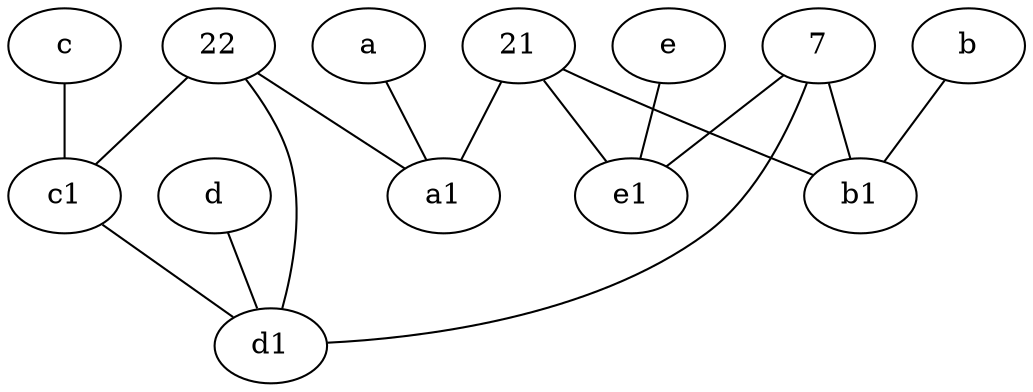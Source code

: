 graph {
	node [labelfontsize=50]
	21 [labelfontsize=50]
	c [labelfontsize=50 pos="4.5,2!"]
	22 [labelfontsize=50]
	a1 [labelfontsize=50 pos="8,3!"]
	7 [labelfontsize=50]
	d [labelfontsize=50 pos="2,5!"]
	e1 [labelfontsize=50 pos="7,7!"]
	d1 [labelfontsize=50 pos="3,5!"]
	e [labelfontsize=50 pos="7,9!"]
	a [labelfontsize=50 pos="8,2!"]
	c1 [labelfontsize=50 pos="4.5,3!"]
	b [labelfontsize=50 pos="10,4!"]
	b1 [labelfontsize=50 pos="9,4!"]
	a -- a1
	22 -- c1
	b -- b1
	21 -- e1
	7 -- e1
	d -- d1
	21 -- a1
	7 -- d1
	22 -- a1
	21 -- b1
	7 -- b1
	e -- e1
	22 -- d1
	c1 -- d1
	c -- c1
}
